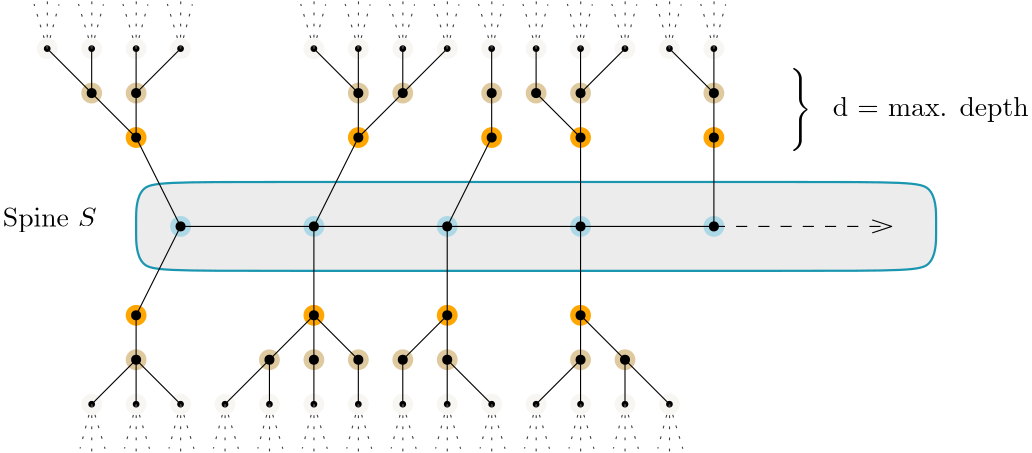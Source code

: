 <?xml version="1.0"?>
<!DOCTYPE ipe SYSTEM "ipe.dtd">
<ipe version="70218" creator="Ipe 7.2.23">
<info created="D:20221018084727" modified="D:20221018191420"/>
<ipestyle name="basic">
<symbol name="arrow/arc(spx)">
<path stroke="sym-stroke" fill="sym-stroke" pen="sym-pen">
0 0 m
-1 0.333 l
-1 -0.333 l
h
</path>
</symbol>
<symbol name="arrow/farc(spx)">
<path stroke="sym-stroke" fill="white" pen="sym-pen">
0 0 m
-1 0.333 l
-1 -0.333 l
h
</path>
</symbol>
<symbol name="arrow/ptarc(spx)">
<path stroke="sym-stroke" fill="sym-stroke" pen="sym-pen">
0 0 m
-1 0.333 l
-0.8 0 l
-1 -0.333 l
h
</path>
</symbol>
<symbol name="arrow/fptarc(spx)">
<path stroke="sym-stroke" fill="white" pen="sym-pen">
0 0 m
-1 0.333 l
-0.8 0 l
-1 -0.333 l
h
</path>
</symbol>
<symbol name="mark/circle(sx)" transformations="translations">
<path fill="sym-stroke">
0.6 0 0 0.6 0 0 e
0.4 0 0 0.4 0 0 e
</path>
</symbol>
<symbol name="mark/disk(sx)" transformations="translations">
<path fill="sym-stroke">
0.6 0 0 0.6 0 0 e
</path>
</symbol>
<symbol name="mark/fdisk(sfx)" transformations="translations">
<group>
<path fill="sym-fill">
0.5 0 0 0.5 0 0 e
</path>
<path fill="sym-stroke" fillrule="eofill">
0.6 0 0 0.6 0 0 e
0.4 0 0 0.4 0 0 e
</path>
</group>
</symbol>
<symbol name="mark/box(sx)" transformations="translations">
<path fill="sym-stroke" fillrule="eofill">
-0.6 -0.6 m
0.6 -0.6 l
0.6 0.6 l
-0.6 0.6 l
h
-0.4 -0.4 m
0.4 -0.4 l
0.4 0.4 l
-0.4 0.4 l
h
</path>
</symbol>
<symbol name="mark/square(sx)" transformations="translations">
<path fill="sym-stroke">
-0.6 -0.6 m
0.6 -0.6 l
0.6 0.6 l
-0.6 0.6 l
h
</path>
</symbol>
<symbol name="mark/fsquare(sfx)" transformations="translations">
<group>
<path fill="sym-fill">
-0.5 -0.5 m
0.5 -0.5 l
0.5 0.5 l
-0.5 0.5 l
h
</path>
<path fill="sym-stroke" fillrule="eofill">
-0.6 -0.6 m
0.6 -0.6 l
0.6 0.6 l
-0.6 0.6 l
h
-0.4 -0.4 m
0.4 -0.4 l
0.4 0.4 l
-0.4 0.4 l
h
</path>
</group>
</symbol>
<symbol name="mark/cross(sx)" transformations="translations">
<group>
<path fill="sym-stroke">
-0.43 -0.57 m
0.57 0.43 l
0.43 0.57 l
-0.57 -0.43 l
h
</path>
<path fill="sym-stroke">
-0.43 0.57 m
0.57 -0.43 l
0.43 -0.57 l
-0.57 0.43 l
h
</path>
</group>
</symbol>
<symbol name="arrow/fnormal(spx)">
<path stroke="sym-stroke" fill="white" pen="sym-pen">
0 0 m
-1 0.333 l
-1 -0.333 l
h
</path>
</symbol>
<symbol name="arrow/pointed(spx)">
<path stroke="sym-stroke" fill="sym-stroke" pen="sym-pen">
0 0 m
-1 0.333 l
-0.8 0 l
-1 -0.333 l
h
</path>
</symbol>
<symbol name="arrow/fpointed(spx)">
<path stroke="sym-stroke" fill="white" pen="sym-pen">
0 0 m
-1 0.333 l
-0.8 0 l
-1 -0.333 l
h
</path>
</symbol>
<symbol name="arrow/linear(spx)">
<path stroke="sym-stroke" pen="sym-pen">
-1 0.333 m
0 0 l
-1 -0.333 l
</path>
</symbol>
<symbol name="arrow/fdouble(spx)">
<path stroke="sym-stroke" fill="white" pen="sym-pen">
0 0 m
-1 0.333 l
-1 -0.333 l
h
-1 0 m
-2 0.333 l
-2 -0.333 l
h
</path>
</symbol>
<symbol name="arrow/double(spx)">
<path stroke="sym-stroke" fill="sym-stroke" pen="sym-pen">
0 0 m
-1 0.333 l
-1 -0.333 l
h
-1 0 m
-2 0.333 l
-2 -0.333 l
h
</path>
</symbol>
<symbol name="arrow/mid-normal(spx)">
<path stroke="sym-stroke" fill="sym-stroke" pen="sym-pen">
0.5 0 m
-0.5 0.333 l
-0.5 -0.333 l
h
</path>
</symbol>
<symbol name="arrow/mid-fnormal(spx)">
<path stroke="sym-stroke" fill="white" pen="sym-pen">
0.5 0 m
-0.5 0.333 l
-0.5 -0.333 l
h
</path>
</symbol>
<symbol name="arrow/mid-pointed(spx)">
<path stroke="sym-stroke" fill="sym-stroke" pen="sym-pen">
0.5 0 m
-0.5 0.333 l
-0.3 0 l
-0.5 -0.333 l
h
</path>
</symbol>
<symbol name="arrow/mid-fpointed(spx)">
<path stroke="sym-stroke" fill="white" pen="sym-pen">
0.5 0 m
-0.5 0.333 l
-0.3 0 l
-0.5 -0.333 l
h
</path>
</symbol>
<symbol name="arrow/mid-double(spx)">
<path stroke="sym-stroke" fill="sym-stroke" pen="sym-pen">
1 0 m
0 0.333 l
0 -0.333 l
h
0 0 m
-1 0.333 l
-1 -0.333 l
h
</path>
</symbol>
<symbol name="arrow/mid-fdouble(spx)">
<path stroke="sym-stroke" fill="white" pen="sym-pen">
1 0 m
0 0.333 l
0 -0.333 l
h
0 0 m
-1 0.333 l
-1 -0.333 l
h
</path>
</symbol>
<anglesize name="22.5 deg" value="22.5"/>
<anglesize name="30 deg" value="30"/>
<anglesize name="45 deg" value="45"/>
<anglesize name="60 deg" value="60"/>
<anglesize name="90 deg" value="90"/>
<arrowsize name="large" value="10"/>
<arrowsize name="small" value="5"/>
<arrowsize name="tiny" value="3"/>
<color name="blue" value="0 0 1"/>
<color name="brown" value="0.647 0.165 0.165"/>
<color name="darkblue" value="0 0 0.545"/>
<color name="darkcyan" value="0 0.545 0.545"/>
<color name="darkgray" value="0.663"/>
<color name="darkgreen" value="0 0.392 0"/>
<color name="darkmagenta" value="0.545 0 0.545"/>
<color name="darkorange" value="1 0.549 0"/>
<color name="darkred" value="0.545 0 0"/>
<color name="gold" value="1 0.843 0"/>
<color name="gray" value="0.745"/>
<color name="green" value="0 1 0"/>
<color name="lightblue" value="0.678 0.847 0.902"/>
<color name="lightcyan" value="0.878 1 1"/>
<color name="lightgray" value="0.827"/>
<color name="lightgreen" value="0.565 0.933 0.565"/>
<color name="lightyellow" value="1 1 0.878"/>
<color name="navy" value="0 0 0.502"/>
<color name="orange" value="1 0.647 0"/>
<color name="pink" value="1 0.753 0.796"/>
<color name="purple" value="0.627 0.125 0.941"/>
<color name="red" value="1 0 0"/>
<color name="seagreen" value="0.18 0.545 0.341"/>
<color name="turquoise" value="0.251 0.878 0.816"/>
<color name="violet" value="0.933 0.51 0.933"/>
<color name="yellow" value="1 1 0"/>
<dashstyle name="dash dot dotted" value="[4 2 1 2 1 2] 0"/>
<dashstyle name="dash dotted" value="[4 2 1 2] 0"/>
<dashstyle name="dashed" value="[4] 0"/>
<dashstyle name="dotted" value="[1 3] 0"/>
<gridsize name="10 pts (~3.5 mm)" value="10"/>
<gridsize name="14 pts (~5 mm)" value="14"/>
<gridsize name="16 pts (~6 mm)" value="16"/>
<gridsize name="20 pts (~7 mm)" value="20"/>
<gridsize name="28 pts (~10 mm)" value="28"/>
<gridsize name="32 pts (~12 mm)" value="32"/>
<gridsize name="4 pts" value="4"/>
<gridsize name="56 pts (~20 mm)" value="56"/>
<gridsize name="8 pts (~3 mm)" value="8"/>
<opacity name="10%" value="0.1"/>
<opacity name="30%" value="0.3"/>
<opacity name="50%" value="0.5"/>
<opacity name="75%" value="0.75"/>
<pen name="fat" value="1.2"/>
<pen name="heavier" value="0.8"/>
<pen name="ultrafat" value="2"/>
<symbolsize name="large" value="5"/>
<symbolsize name="small" value="2"/>
<symbolsize name="tiny" value="1.1"/>
<textsize name="Huge" value="\Huge"/>
<textsize name="LARGE" value="\LARGE"/>
<textsize name="Large" value="\Large"/>
<textsize name="footnote" value="\footnotesize"/>
<textsize name="huge" value="\huge"/>
<textsize name="large" value="\large"/>
<textsize name="small" value="\small"/>
<textsize name="tiny" value="\tiny"/>
<textstyle name="center" begin="\begin{center}" end="\end{center}"/>
<textstyle name="item" begin="\begin{itemize}\item{}" end="\end{itemize}"/>
<textstyle name="itemize" begin="\begin{itemize}" end="\end{itemize}"/>
<tiling name="falling" angle="-60" step="4" width="1"/>
<tiling name="rising" angle="30" step="4" width="1"/>
</ipestyle>
<page>
<layer name="alpha"/>
<view layers="alpha" active="alpha"/>
<path layer="alpha" matrix="1 0 0 1 0 112" stroke="0.102 0.588 0.69" fill="0.922" pen="heavier">
176 608
176 624
192 624
448 624
464 624
464 608
464 608
464 592
448 592
192 592
176 592
176 608 u
</path>
<path matrix="1 0 0 1 108.936 -22.4652" fill="0.678 0.847 0.902">
3.74962 0 0 3.74962 83.0643 742.465 e
</path>
<path matrix="1 0 0 1 156.936 -22.4652" fill="0.678 0.847 0.902">
3.74962 0 0 3.74962 83.0643 742.465 e
</path>
<path matrix="1 0 0 1 204.936 -22.4652" fill="0.678 0.847 0.902">
3.74962 0 0 3.74962 83.0643 742.465 e
</path>
<path matrix="1 0 0 1 252.936 -22.4652" fill="0.678 0.847 0.902">
3.74962 0 0 3.74962 83.0643 742.465 e
</path>
<use matrix="1 0 0 1 -176 0" name="mark/disk(sx)" pos="368 720" size="normal" stroke="black"/>
<use matrix="1 0 0 1 -176 0" name="mark/disk(sx)" pos="416 720" size="normal" stroke="black"/>
<use matrix="1 0 0 1 -176 0" name="mark/disk(sx)" pos="464 720" size="normal" stroke="black"/>
<use matrix="1 0 0 1 -176 0" name="mark/disk(sx)" pos="512 720" size="normal" stroke="black"/>
<path matrix="1 0 0 1 -176 0" stroke="black">
368 720 m
416 720 l
464 720 l
512 720 l
</path>
<path matrix="1 0 0 1 300.936 -22.4652" fill="0.678 0.847 0.902">
3.74962 0 0 3.74962 83.0643 742.465 e
</path>
<use matrix="1 0 0 1 -128 0" name="mark/disk(sx)" pos="512 720" size="normal" stroke="black"/>
<group matrix="1 0 0 1 -18.656 6.79839">
<path matrix="1 0 0 1 191.592 2.73641" fill="1 0.651 0">
3.74962 0 0 3.74962 83.0643 742.465 e
</path>
<use matrix="1 0 0 1 -176 0" name="mark/disk(sx)" pos="450.656 745.202" size="normal" stroke="black"/>
</group>
<group matrix="1 0 0 1 7.9088 2.69377">
<path matrix="1 0 0 1 213.027 6.84104" fill="1 0.651 0">
3.74962 0 0 3.74962 83.0643 742.465 e
</path>
<use matrix="1 0 0 1 -176 0" name="mark/disk(sx)" pos="472.091 749.306" size="normal" stroke="black"/>
</group>
<group matrix="1 0 0 1 5.17239 -6.84609">
<path matrix="1 0 0 1 215.763 32.3809" fill="0.875 0.788 0.624">
3.74962 0 0 3.74962 83.0643 742.465 e
</path>
<use matrix="1 0 0 1 -176 0" name="mark/disk(sx)" pos="474.828 774.846" size="normal" stroke="black"/>
</group>
<group matrix="1 0 0 1 2.3608 -4.56575">
<path matrix="1 0 0 1 186.575 30.1006" fill="0.875 0.788 0.624">
3.74962 0 0 3.74962 83.0643 742.465 e
</path>
<use matrix="1 0 0 1 -176 0" name="mark/disk(sx)" pos="445.639 772.566" size="normal" stroke="black"/>
</group>
<group matrix="1 0 0 1 -25.6849 -3.65361">
<path matrix="1 0 0 1 118.621 29.1884" fill="0.875 0.788 0.624">
3.74962 0 0 3.74962 83.0643 742.465 e
</path>
<use matrix="1 0 0 1 -176 0" name="mark/disk(sx)" pos="377.685 771.654" size="normal" stroke="black"/>
</group>
<group matrix="1 0 0 1 -16.145 -3.65361">
<path matrix="1 0 0 1 93.0807 29.1884" fill="0.875 0.788 0.624">
3.74962 0 0 3.74962 83.0643 742.465 e
</path>
<use matrix="1 0 0 1 -176 0" name="mark/disk(sx)" pos="352.145 771.654" size="normal" stroke="black"/>
</group>
<group matrix="1 0 0 1 -14.2832 5.88625">
<path matrix="1 0 0 1 107.219 3.64855" fill="1 0.651 0">
3.74962 0 0 3.74962 83.0643 742.465 e
</path>
<use matrix="1 0 0 1 -176 0" name="mark/disk(sx)" pos="366.283 746.114" size="normal" stroke="black"/>
</group>
<group matrix="1 0 0 1 -19.8362 28.7273">
<path matrix="1 0 0 1 272.772 -3.19248" fill="0.875 0.788 0.624">
3.74962 0 0 3.74962 83.0643 742.465 e
</path>
<use matrix="1 0 0 1 -176 0" name="mark/disk(sx)" pos="531.836 739.273" size="normal" stroke="black"/>
</group>
<group matrix="1 0 0 1 -52.2171 -32.1554">
<path matrix="1 0 0 1 305.153 -38.3098" fill="0.875 0.788 0.624">
3.74962 0 0 3.74962 83.0643 742.465 e
</path>
<use matrix="1 0 0 1 -176 0" name="mark/disk(sx)" pos="564.217 704.155" size="normal" stroke="black"/>
</group>
<group matrix="1 0 0 1 -20.7484 -9.31436">
<path matrix="1 0 0 1 273.684 -45.1508" fill="1 0.651 0">
3.74962 0 0 3.74962 83.0643 742.465 e
</path>
<use matrix="1 0 0 1 -176 0" name="mark/disk(sx)" pos="532.748 697.314" size="normal" stroke="black"/>
</group>
<group matrix="1 0 0 1 -10.2212 0.225505">
<path matrix="1 0 0 1 279.157 -70.6907" fill="0.875 0.788 0.624">
3.74962 0 0 3.74962 83.0643 742.465 e
</path>
<use matrix="1 0 0 1 -176 0" name="mark/disk(sx)" pos="538.221 671.774" size="normal" stroke="black"/>
</group>
<group matrix="1 0 0 1 -19.4929 1.13764">
<path matrix="1 0 0 1 224.429 -71.6028" fill="0.875 0.788 0.624">
3.74962 0 0 3.74962 83.0643 742.465 e
</path>
<use matrix="1 0 0 1 -176 0" name="mark/disk(sx)" pos="483.493 670.862" size="normal" stroke="black"/>
</group>
<group matrix="1 0 0 1 -4.44265 -5.20974">
<path matrix="1 0 0 1 209.378 -49.2555" fill="1 0.651 0">
3.74962 0 0 3.74962 83.0643 742.465 e
</path>
<use matrix="1 0 0 1 -176 0" name="mark/disk(sx)" pos="468.443 693.21" size="normal" stroke="black"/>
</group>
<group matrix="1 0 0 1 -12.6895 3.41799">
<path matrix="1 0 0 1 201.625 -73.8832" fill="0.875 0.788 0.624">
3.74962 0 0 3.74962 83.0643 742.465 e
</path>
<use matrix="1 0 0 1 -176 0" name="mark/disk(sx)" pos="460.689 668.582" size="normal" stroke="black"/>
</group>
<group matrix="1 0 0 1 3.23536 4.33013">
<path matrix="1 0 0 1 169.7 -74.7953" fill="0.875 0.788 0.624">
3.74962 0 0 3.74962 83.0643 742.465 e
</path>
<use matrix="1 0 0 1 -176 0" name="mark/disk(sx)" pos="428.765 667.67" size="normal" stroke="black"/>
</group>
<group matrix="1 0 0 1 3.65384 -6.12188">
<path matrix="1 0 0 1 153.282 -48.3433" fill="1 0.651 0">
3.74962 0 0 3.74962 83.0643 742.465 e
</path>
<use matrix="1 0 0 1 -176 0" name="mark/disk(sx)" pos="412.346 694.122" size="normal" stroke="black"/>
</group>
<group matrix="1 0 0 1 5.02205 7.97868">
<path matrix="1 0 0 1 151.914 -78.4439" fill="0.875 0.788 0.624">
3.74962 0 0 3.74962 83.0643 742.465 e
</path>
<use matrix="1 0 0 1 -176 0" name="mark/disk(sx)" pos="410.978 664.021" size="normal" stroke="black"/>
</group>
<group matrix="1 0 0 1 6.35267 -2.96698">
<path matrix="1 0 0 1 134.583 -67.4982" fill="0.875 0.788 0.624">
3.74962 0 0 3.74962 83.0643 742.465 e
</path>
<use matrix="1 0 0 1 -176 0" name="mark/disk(sx)" pos="393.647 674.967" size="normal" stroke="black"/>
</group>
<group matrix="1 0 0 1 -5.61787 -7.94615">
<path matrix="1 0 0 1 98.5536 -46.519" fill="1 0.651 0">
3.74962 0 0 3.74962 83.0643 742.465 e
</path>
<use matrix="1 0 0 1 -176 0" name="mark/disk(sx)" pos="357.618 695.946" size="normal" stroke="black"/>
</group>
<group matrix="1 0 0 1 27.2516 54.6856">
<path matrix="1 0 0 1 273.684 -45.1508" fill="1 0.651 0">
3.74962 0 0 3.74962 83.0643 742.465 e
</path>
<use matrix="1 0 0 1 -176 0" name="mark/disk(sx)" pos="532.748 697.314" size="normal" stroke="black"/>
</group>
<group matrix="1 0 0 1 -20.7484 54.6856">
<path matrix="1 0 0 1 273.684 -45.1508" fill="1 0.651 0">
3.74962 0 0 3.74962 83.0643 742.465 e
</path>
<use matrix="1 0 0 1 -176 0" name="mark/disk(sx)" pos="532.748 697.314" size="normal" stroke="black"/>
</group>
<group matrix="1 0 0 1 28.1638 28.7273">
<path matrix="1 0 0 1 272.772 -3.19248" fill="0.875 0.788 0.624">
3.74962 0 0 3.74962 83.0643 742.465 e
</path>
<use matrix="1 0 0 1 -176 0" name="mark/disk(sx)" pos="531.836 739.273" size="normal" stroke="black"/>
</group>
<group matrix="1 0 0 1 -35.8362 28.7273">
<path matrix="1 0 0 1 272.772 -3.19248" fill="0.875 0.788 0.624">
3.74962 0 0 3.74962 83.0643 742.465 e
</path>
<use matrix="1 0 0 1 -176 0" name="mark/disk(sx)" pos="531.836 739.273" size="normal" stroke="black"/>
</group>
<group matrix="1 0 0 1 -99.8362 28.7273">
<path matrix="1 0 0 1 272.772 -3.19248" fill="0.875 0.788 0.624">
3.74962 0 0 3.74962 83.0643 742.465 e
</path>
<use matrix="1 0 0 1 -176 0" name="mark/disk(sx)" pos="531.836 739.273" size="normal" stroke="black"/>
</group>
<group matrix="1 0 0 1 -179.836 -67.2727">
<path matrix="1 0 0 1 272.772 -3.19248" fill="0.875 0.788 0.624">
3.74962 0 0 3.74962 83.0643 742.465 e
</path>
<use matrix="1 0 0 1 -176 0" name="mark/disk(sx)" pos="531.836 739.273" size="normal" stroke="black"/>
</group>
<group matrix="1 0 0 1 5.17239 9.15391">
<path matrix="1 0 0 1 215.763 32.3809" fill="0.969 0.961 0.949">
3.74962 0 0 3.74962 83.0643 742.465 e
</path>
<use matrix="1 0 0 1 -176 0" name="mark/disk(sx)" pos="474.828 774.846" size="small" stroke="black"/>
</group>
<group matrix="1 0 0 1 2.3608 11.4343">
<path matrix="1 0 0 1 186.575 30.1006" fill="0.969 0.961 0.949">
3.74962 0 0 3.74962 83.0643 742.465 e
</path>
<use matrix="1 0 0 1 -176 0" name="mark/disk(sx)" pos="445.639 772.566" size="small" stroke="black"/>
</group>
<group matrix="1 0 0 1 -25.6849 12.3464">
<path matrix="1 0 0 1 118.621 29.1884" fill="0.969 0.961 0.949">
3.74962 0 0 3.74962 83.0643 742.465 e
</path>
<use matrix="1 0 0 1 -176 0" name="mark/disk(sx)" pos="377.685 771.654" size="small" stroke="black"/>
</group>
<group matrix="1 0 0 1 -16.145 12.3464">
<path matrix="1 0 0 1 93.0807 29.1884" fill="0.969 0.961 0.949">
3.74962 0 0 3.74962 83.0643 742.465 e
</path>
<use matrix="1 0 0 1 -176 0" name="mark/disk(sx)" pos="352.145 771.654" size="small" stroke="black"/>
</group>
<group matrix="1 0 0 1 -19.8362 44.7273">
<path matrix="1 0 0 1 272.772 -3.19248" fill="0.969 0.961 0.949">
3.74962 0 0 3.74962 83.0643 742.465 e
</path>
<use matrix="1 0 0 1 -176 0" name="mark/disk(sx)" pos="531.836 739.273" size="small" stroke="black"/>
</group>
<group matrix="1 0 0 1 28.1638 44.7273">
<path matrix="1 0 0 1 272.772 -3.19248" fill="0.969 0.961 0.949">
3.74962 0 0 3.74962 83.0643 742.465 e
</path>
<use matrix="1 0 0 1 -176 0" name="mark/disk(sx)" pos="531.836 739.273" size="small" stroke="black"/>
</group>
<group matrix="1 0 0 1 -35.8362 44.7273">
<path matrix="1 0 0 1 272.772 -3.19248" fill="0.969 0.961 0.949">
3.74962 0 0 3.74962 83.0643 742.465 e
</path>
<use matrix="1 0 0 1 -176 0" name="mark/disk(sx)" pos="531.836 739.273" size="small" stroke="black"/>
</group>
<group matrix="1 0 0 1 -99.8362 44.7273">
<path matrix="1 0 0 1 272.772 -3.19248" fill="0.969 0.961 0.949">
3.74962 0 0 3.74962 83.0643 742.465 e
</path>
<use matrix="1 0 0 1 -176 0" name="mark/disk(sx)" pos="531.836 739.273" size="small" stroke="black"/>
</group>
<group matrix="1 0 0 1 5.17239 -118.846">
<path matrix="1 0 0 1 215.763 32.3809" fill="0.969 0.961 0.949">
3.74962 0 0 3.74962 83.0643 742.465 e
</path>
<use matrix="1 0 0 1 -176 0" name="mark/disk(sx)" pos="474.828 774.846" size="small" stroke="black"/>
</group>
<group matrix="1 0 0 1 2.3608 -116.566">
<path matrix="1 0 0 1 186.575 30.1006" fill="0.969 0.961 0.949">
3.74962 0 0 3.74962 83.0643 742.465 e
</path>
<use matrix="1 0 0 1 -176 0" name="mark/disk(sx)" pos="445.639 772.566" size="small" stroke="black"/>
</group>
<group matrix="1 0 0 1 -25.6849 -115.654">
<path matrix="1 0 0 1 118.621 29.1884" fill="0.969 0.961 0.949">
3.74962 0 0 3.74962 83.0643 742.465 e
</path>
<use matrix="1 0 0 1 -176 0" name="mark/disk(sx)" pos="377.685 771.654" size="small" stroke="black"/>
</group>
<group matrix="1 0 0 1 -16.145 -115.654">
<path matrix="1 0 0 1 93.0807 29.1884" fill="0.969 0.961 0.949">
3.74962 0 0 3.74962 83.0643 742.465 e
</path>
<use matrix="1 0 0 1 -176 0" name="mark/disk(sx)" pos="352.145 771.654" size="small" stroke="black"/>
</group>
<group matrix="1 0 0 1 -19.8362 -83.2727">
<path matrix="1 0 0 1 272.772 -3.19248" fill="0.969 0.961 0.949">
3.74962 0 0 3.74962 83.0643 742.465 e
</path>
<use matrix="1 0 0 1 -176 0" name="mark/disk(sx)" pos="531.836 739.273" size="small" stroke="black"/>
</group>
<group matrix="1 0 0 1 -35.8362 -83.2727">
<path matrix="1 0 0 1 272.772 -3.19248" fill="0.969 0.961 0.949">
3.74962 0 0 3.74962 83.0643 742.465 e
</path>
<use matrix="1 0 0 1 -176 0" name="mark/disk(sx)" pos="531.836 739.273" size="small" stroke="black"/>
</group>
<group matrix="1 0 0 1 -99.8362 -83.2727">
<path matrix="1 0 0 1 272.772 -3.19248" fill="0.969 0.961 0.949">
3.74962 0 0 3.74962 83.0643 742.465 e
</path>
<use matrix="1 0 0 1 -176 0" name="mark/disk(sx)" pos="531.836 739.273" size="small" stroke="black"/>
</group>
<group matrix="1 0 0 1 -32.145 12.3464">
<path matrix="1 0 0 1 93.0807 29.1884" fill="0.969 0.961 0.949">
3.74962 0 0 3.74962 83.0643 742.465 e
</path>
<use matrix="1 0 0 1 -176 0" name="mark/disk(sx)" pos="352.145 771.654" size="small" stroke="black"/>
</group>
<group matrix="1 0 0 1 15.855 12.3464">
<path matrix="1 0 0 1 93.0807 29.1884" fill="0.969 0.961 0.949">
3.74962 0 0 3.74962 83.0643 742.465 e
</path>
<use matrix="1 0 0 1 -176 0" name="mark/disk(sx)" pos="352.145 771.654" size="small" stroke="black"/>
</group>
<group matrix="1 0 0 1 63.855 12.3464">
<path matrix="1 0 0 1 93.0807 29.1884" fill="0.969 0.961 0.949">
3.74962 0 0 3.74962 83.0643 742.465 e
</path>
<use matrix="1 0 0 1 -176 0" name="mark/disk(sx)" pos="352.145 771.654" size="small" stroke="black"/>
</group>
<group matrix="1 0 0 1 111.855 12.3464">
<path matrix="1 0 0 1 93.0807 29.1884" fill="0.969 0.961 0.949">
3.74962 0 0 3.74962 83.0643 742.465 e
</path>
<use matrix="1 0 0 1 -176 0" name="mark/disk(sx)" pos="352.145 771.654" size="small" stroke="black"/>
</group>
<group matrix="1 0 0 1 175.855 12.3464">
<path matrix="1 0 0 1 93.0807 29.1884" fill="0.969 0.961 0.949">
3.74962 0 0 3.74962 83.0643 742.465 e
</path>
<use matrix="1 0 0 1 -176 0" name="mark/disk(sx)" pos="352.145 771.654" size="small" stroke="black"/>
</group>
<group matrix="1 0 0 1 191.855 12.3464">
<path matrix="1 0 0 1 93.0807 29.1884" fill="0.969 0.961 0.949">
3.74962 0 0 3.74962 83.0643 742.465 e
</path>
<use matrix="1 0 0 1 -176 0" name="mark/disk(sx)" pos="352.145 771.654" size="small" stroke="black"/>
</group>
<group matrix="1 0 0 1 6.31509 -115.654">
<path matrix="1 0 0 1 118.621 29.1884" fill="0.969 0.961 0.949">
3.74962 0 0 3.74962 83.0643 742.465 e
</path>
<use matrix="1 0 0 1 -176 0" name="mark/disk(sx)" pos="377.685 771.654" size="small" stroke="black"/>
</group>
<group matrix="1 0 0 1 15.855 -115.654">
<path matrix="1 0 0 1 93.0807 29.1884" fill="0.969 0.961 0.949">
3.74962 0 0 3.74962 83.0643 742.465 e
</path>
<use matrix="1 0 0 1 -176 0" name="mark/disk(sx)" pos="352.145 771.654" size="small" stroke="black"/>
</group>
<group matrix="1 0 0 1 38.3151 -115.654">
<path matrix="1 0 0 1 118.621 29.1884" fill="0.969 0.961 0.949">
3.74962 0 0 3.74962 83.0643 742.465 e
</path>
<use matrix="1 0 0 1 -176 0" name="mark/disk(sx)" pos="377.685 771.654" size="small" stroke="black"/>
</group>
<group matrix="1 0 0 1 47.855 -115.654">
<path matrix="1 0 0 1 93.0807 29.1884" fill="0.969 0.961 0.949">
3.74962 0 0 3.74962 83.0643 742.465 e
</path>
<use matrix="1 0 0 1 -176 0" name="mark/disk(sx)" pos="352.145 771.654" size="small" stroke="black"/>
</group>
<group matrix="1 0 0 1 18.3608 -116.566">
<path matrix="1 0 0 1 186.575 30.1006" fill="0.969 0.961 0.949">
3.74962 0 0 3.74962 83.0643 742.465 e
</path>
<use matrix="1 0 0 1 -176 0" name="mark/disk(sx)" pos="445.639 772.566" size="small" stroke="black"/>
</group>
<group matrix="1 0 0 1 82.3608 -116.566">
<path matrix="1 0 0 1 186.575 30.1006" fill="0.969 0.961 0.949">
3.74962 0 0 3.74962 83.0643 742.465 e
</path>
<use matrix="1 0 0 1 -176 0" name="mark/disk(sx)" pos="445.639 772.566" size="small" stroke="black"/>
</group>
<group matrix="1 0 0 1 98.3608 -116.566">
<path matrix="1 0 0 1 186.575 30.1006" fill="0.969 0.961 0.949">
3.74962 0 0 3.74962 83.0643 742.465 e
</path>
<use matrix="1 0 0 1 -176 0" name="mark/disk(sx)" pos="445.639 772.566" size="small" stroke="black"/>
</group>
<path stroke="black">
336 720 m
384 720 l
</path>
<path stroke="black" dash="dashed" arrow="linear/normal">
384 720 m
448 720 l
</path>
<path stroke="black">
192 720 m
176 752 l
</path>
<path stroke="black">
192 720 m
176 688 l
</path>
<path stroke="black">
240 720 m
240 688 l
</path>
<path stroke="black">
240 720 m
256 752 l
</path>
<path stroke="black">
288 720 m
304 752 l
</path>
<path stroke="black">
288 720 m
288 688 l
</path>
<path stroke="black">
336 720 m
336 752 l
</path>
<path stroke="black">
336 720 m
336 688 l
</path>
<path stroke="black">
384 720 m
384 752 l
</path>
<path stroke="black">
384 752 m
384 768 l
</path>
<path stroke="black">
384 768 m
368 784 l
</path>
<path stroke="black">
384 768 m
384 784 l
</path>
<path stroke="black">
336 752 m
336 768 l
</path>
<path stroke="black">
336 752 m
320 768 l
</path>
<path stroke="black">
336 688 m
352 672 l
</path>
<path stroke="black">
336 688 m
336 672 l
</path>
<path stroke="black">
288 688 m
288 672 l
</path>
<path stroke="black">
288 688 m
272 672 l
</path>
<path stroke="black">
240 688 m
256 672 l
</path>
<path stroke="black">
240 688 m
240 672 l
</path>
<path stroke="black">
240 688 m
224 672 l
</path>
<path stroke="black">
176 688 m
176 672 l
</path>
<path stroke="black">
176 752 m
160 768 l
</path>
<path stroke="black">
176 752 m
176 768 l
</path>
<path stroke="black">
256 752 m
256 768 l
</path>
<path stroke="black">
256 752 m
272 768 l
</path>
<path stroke="black">
304 752 m
304 768 l
</path>
<path stroke="black">
160 768 m
144 784 l
</path>
<path stroke="black">
160 768 m
160 784 l
</path>
<path stroke="black">
176 768 m
176 784 l
</path>
<path stroke="black">
176 768 m
192 784 l
</path>
<path stroke="black">
256 768 m
240 784 l
</path>
<path stroke="black">
256 768 m
256 784 l
</path>
<path stroke="black">
272 768 m
272 784 l
</path>
<path stroke="black">
272 768 m
288 784 l
</path>
<path stroke="black">
304 768 m
304 784 l
</path>
<path stroke="black">
320 768 m
320 784 l
</path>
<path stroke="black">
336 768 m
336 784 l
</path>
<path stroke="black">
336 768 m
352 784 l
</path>
<path stroke="black">
176 672 m
160 656 l
</path>
<path stroke="black">
176 672 m
176 656 l
</path>
<path stroke="black">
176 672 m
192 656 l
</path>
<path stroke="black">
224 672 m
208 656 l
</path>
<path stroke="black">
224 672 m
224 656 l
</path>
<path stroke="black">
240 672 m
240 656 l
</path>
<path stroke="black">
256 672 m
256 656 l
</path>
<path stroke="black">
272 672 m
272 656 l
</path>
<path stroke="black">
288 672 m
288 656 l
</path>
<path stroke="black">
288 672 m
304 656 l
</path>
<path stroke="black">
336 672 m
320 656 l
</path>
<path stroke="black">
336 672 m
336 656 l
</path>
<path stroke="black">
352 672 m
352 656 l
</path>
<path stroke="black">
352 672 m
368 656 l
</path>
<path stroke="0.251" dash="dotted" opacity="75%" stroke-opacity="opaque">
144 784 m
139.252 800.077 l
</path>
<path stroke="0.251" dash="dotted" opacity="75%" stroke-opacity="opaque">
144 784 m
144.058 801.309 l
</path>
<path stroke="0.251" dash="dotted" opacity="75%" stroke-opacity="opaque">
144 784 m
148.248 799.954 l
</path>
<path matrix="1 0 0 1 16 0" stroke="0.251" dash="dotted" opacity="75%" stroke-opacity="opaque">
144 784 m
139.252 800.077 l
</path>
<path matrix="1 0 0 1 16 0" stroke="0.251" dash="dotted" opacity="75%" stroke-opacity="opaque">
144 784 m
144.058 801.309 l
</path>
<path matrix="1 0 0 1 16 0" stroke="0.251" dash="dotted" opacity="75%" stroke-opacity="opaque">
144 784 m
148.248 799.954 l
</path>
<path matrix="1 0 0 1 32 0" stroke="0.251" dash="dotted" opacity="75%" stroke-opacity="opaque">
144 784 m
139.252 800.077 l
</path>
<path matrix="1 0 0 1 32 0" stroke="0.251" dash="dotted" opacity="75%" stroke-opacity="opaque">
144 784 m
144.058 801.309 l
</path>
<path matrix="1 0 0 1 32 0" stroke="0.251" dash="dotted" opacity="75%" stroke-opacity="opaque">
144 784 m
148.248 799.954 l
</path>
<path matrix="1 0 0 1 48 0" stroke="0.251" dash="dotted" opacity="75%" stroke-opacity="opaque">
144 784 m
139.252 800.077 l
</path>
<path matrix="1 0 0 1 48 0" stroke="0.251" dash="dotted" opacity="75%" stroke-opacity="opaque">
144 784 m
144.058 801.309 l
</path>
<path matrix="1 0 0 1 48 0" stroke="0.251" dash="dotted" opacity="75%" stroke-opacity="opaque">
144 784 m
148.248 799.954 l
</path>
<path matrix="1 0 0 1 96 0" stroke="0.251" dash="dotted" opacity="75%" stroke-opacity="opaque">
144 784 m
139.252 800.077 l
</path>
<path matrix="1 0 0 1 96 0" stroke="0.251" dash="dotted" opacity="75%" stroke-opacity="opaque">
144 784 m
144.058 801.309 l
</path>
<path matrix="1 0 0 1 96 0" stroke="0.251" dash="dotted" opacity="75%" stroke-opacity="opaque">
144 784 m
148.248 799.954 l
</path>
<path matrix="1 0 0 1 112 0" stroke="0.251" dash="dotted" opacity="75%" stroke-opacity="opaque">
144 784 m
139.252 800.077 l
</path>
<path matrix="1 0 0 1 112 0" stroke="0.251" dash="dotted" opacity="75%" stroke-opacity="opaque">
144 784 m
144.058 801.309 l
</path>
<path matrix="1 0 0 1 112 0" stroke="0.251" dash="dotted" opacity="75%" stroke-opacity="opaque">
144 784 m
148.248 799.954 l
</path>
<path matrix="1 0 0 1 128 0" stroke="0.251" dash="dotted" opacity="75%" stroke-opacity="opaque">
144 784 m
139.252 800.077 l
</path>
<path matrix="1 0 0 1 128 0" stroke="0.251" dash="dotted" opacity="75%" stroke-opacity="opaque">
144 784 m
144.058 801.309 l
</path>
<path matrix="1 0 0 1 128 0" stroke="0.251" dash="dotted" opacity="75%" stroke-opacity="opaque">
144 784 m
148.248 799.954 l
</path>
<path matrix="1 0 0 1 144 0" stroke="0.251" dash="dotted" opacity="75%" stroke-opacity="opaque">
144 784 m
139.252 800.077 l
</path>
<path matrix="1 0 0 1 144 0" stroke="0.251" dash="dotted" opacity="75%" stroke-opacity="opaque">
144 784 m
144.058 801.309 l
</path>
<path matrix="1 0 0 1 144 0" stroke="0.251" dash="dotted" opacity="75%" stroke-opacity="opaque">
144 784 m
148.248 799.954 l
</path>
<path matrix="1 0 0 1 160 0" stroke="0.251" dash="dotted" opacity="75%" stroke-opacity="opaque">
144 784 m
139.252 800.077 l
</path>
<path matrix="1 0 0 1 160 0" stroke="0.251" dash="dotted" opacity="75%" stroke-opacity="opaque">
144 784 m
144.058 801.309 l
</path>
<path matrix="1 0 0 1 160 0" stroke="0.251" dash="dotted" opacity="75%" stroke-opacity="opaque">
144 784 m
148.248 799.954 l
</path>
<path matrix="1 0 0 1 176 0" stroke="0.251" dash="dotted" opacity="75%" stroke-opacity="opaque">
144 784 m
139.252 800.077 l
</path>
<path matrix="1 0 0 1 176 0" stroke="0.251" dash="dotted" opacity="75%" stroke-opacity="opaque">
144 784 m
144.058 801.309 l
</path>
<path matrix="1 0 0 1 176 0" stroke="0.251" dash="dotted" opacity="75%" stroke-opacity="opaque">
144 784 m
148.248 799.954 l
</path>
<path matrix="1 0 0 1 192 0" stroke="0.251" dash="dotted" opacity="75%" stroke-opacity="opaque">
144 784 m
139.252 800.077 l
</path>
<path matrix="1 0 0 1 192 0" stroke="0.251" dash="dotted" opacity="75%" stroke-opacity="opaque">
144 784 m
144.058 801.309 l
</path>
<path matrix="1 0 0 1 192 0" stroke="0.251" dash="dotted" opacity="75%" stroke-opacity="opaque">
144 784 m
148.248 799.954 l
</path>
<path matrix="1 0 0 1 208 0" stroke="0.251" dash="dotted" opacity="75%" stroke-opacity="opaque">
144 784 m
139.252 800.077 l
</path>
<path matrix="1 0 0 1 208 0" stroke="0.251" dash="dotted" opacity="75%" stroke-opacity="opaque">
144 784 m
144.058 801.309 l
</path>
<path matrix="1 0 0 1 208 0" stroke="0.251" dash="dotted" opacity="75%" stroke-opacity="opaque">
144 784 m
148.248 799.954 l
</path>
<path matrix="1 0 0 1 224 0" stroke="0.251" dash="dotted" opacity="75%" stroke-opacity="opaque">
144 784 m
139.252 800.077 l
</path>
<path matrix="1 0 0 1 224 0" stroke="0.251" dash="dotted" opacity="75%" stroke-opacity="opaque">
144 784 m
144.058 801.309 l
</path>
<path matrix="1 0 0 1 224 0" stroke="0.251" dash="dotted" opacity="75%" stroke-opacity="opaque">
144 784 m
148.248 799.954 l
</path>
<path matrix="1 0 0 1 240 0" stroke="0.251" dash="dotted" opacity="75%" stroke-opacity="opaque">
144 784 m
139.252 800.077 l
</path>
<path matrix="1 0 0 1 240 0" stroke="0.251" dash="dotted" opacity="75%" stroke-opacity="opaque">
144 784 m
144.058 801.309 l
</path>
<path matrix="1 0 0 1 240 0" stroke="0.251" dash="dotted" opacity="75%" stroke-opacity="opaque">
144 784 m
148.248 799.954 l
</path>
<path matrix="-0.999998 -0.00218068 0.00218068 -0.999998 510.329 1440.32" stroke="0.251" dash="dotted" opacity="75%" stroke-opacity="opaque">
144 784 m
139.252 800.077 l
</path>
<path matrix="-0.999998 -0.00218068 0.00218068 -0.999998 510.329 1440.32" stroke="0.251" dash="dotted" opacity="75%" stroke-opacity="opaque">
144 784 m
144.058 801.309 l
</path>
<path matrix="-0.999998 -0.00218068 0.00218068 -0.999998 510.329 1440.32" stroke="0.251" dash="dotted" opacity="75%" stroke-opacity="opaque">
144 784 m
148.248 799.954 l
</path>
<path matrix="-0.999998 -0.00218068 0.00218068 -0.999998 494.329 1440.32" stroke="0.251" dash="dotted" opacity="75%" stroke-opacity="opaque">
144 784 m
139.252 800.077 l
</path>
<path matrix="-0.999998 -0.00218068 0.00218068 -0.999998 494.329 1440.32" stroke="0.251" dash="dotted" opacity="75%" stroke-opacity="opaque">
144 784 m
144.058 801.309 l
</path>
<path matrix="-0.999998 -0.00218068 0.00218068 -0.999998 494.329 1440.32" stroke="0.251" dash="dotted" opacity="75%" stroke-opacity="opaque">
144 784 m
148.248 799.954 l
</path>
<path matrix="-0.999998 -0.00218068 0.00218068 -0.999998 478.329 1440.32" stroke="0.251" dash="dotted" opacity="75%" stroke-opacity="opaque">
144 784 m
139.252 800.077 l
</path>
<path matrix="-0.999998 -0.00218068 0.00218068 -0.999998 478.329 1440.32" stroke="0.251" dash="dotted" opacity="75%" stroke-opacity="opaque">
144 784 m
144.058 801.309 l
</path>
<path matrix="-0.999998 -0.00218068 0.00218068 -0.999998 478.329 1440.32" stroke="0.251" dash="dotted" opacity="75%" stroke-opacity="opaque">
144 784 m
148.248 799.954 l
</path>
<path matrix="-0.999998 -0.00218068 0.00218068 -0.999998 462.329 1440.32" stroke="0.251" dash="dotted" opacity="75%" stroke-opacity="opaque">
144 784 m
139.252 800.077 l
</path>
<path matrix="-0.999998 -0.00218068 0.00218068 -0.999998 462.329 1440.32" stroke="0.251" dash="dotted" opacity="75%" stroke-opacity="opaque">
144 784 m
144.058 801.309 l
</path>
<path matrix="-0.999998 -0.00218068 0.00218068 -0.999998 462.329 1440.32" stroke="0.251" dash="dotted" opacity="75%" stroke-opacity="opaque">
144 784 m
148.248 799.954 l
</path>
<path matrix="-0.999998 -0.00218068 0.00218068 -0.999998 446.329 1440.32" stroke="0.251" dash="dotted" opacity="75%" stroke-opacity="opaque">
144 784 m
139.252 800.077 l
</path>
<path matrix="-0.999998 -0.00218068 0.00218068 -0.999998 446.329 1440.32" stroke="0.251" dash="dotted" opacity="75%" stroke-opacity="opaque">
144 784 m
144.058 801.309 l
</path>
<path matrix="-0.999998 -0.00218068 0.00218068 -0.999998 446.329 1440.32" stroke="0.251" dash="dotted" opacity="75%" stroke-opacity="opaque">
144 784 m
148.248 799.954 l
</path>
<path matrix="-0.999998 -0.00218068 0.00218068 -0.999998 430.329 1440.32" stroke="0.251" dash="dotted" opacity="75%" stroke-opacity="opaque">
144 784 m
139.252 800.077 l
</path>
<path matrix="-0.999998 -0.00218068 0.00218068 -0.999998 430.329 1440.32" stroke="0.251" dash="dotted" opacity="75%" stroke-opacity="opaque">
144 784 m
144.058 801.309 l
</path>
<path matrix="-0.999998 -0.00218068 0.00218068 -0.999998 430.329 1440.32" stroke="0.251" dash="dotted" opacity="75%" stroke-opacity="opaque">
144 784 m
148.248 799.954 l
</path>
<path matrix="-0.999998 -0.00218068 0.00218068 -0.999998 414.329 1440.32" stroke="0.251" dash="dotted" opacity="75%" stroke-opacity="opaque">
144 784 m
139.252 800.077 l
</path>
<path matrix="-0.999998 -0.00218068 0.00218068 -0.999998 414.329 1440.32" stroke="0.251" dash="dotted" opacity="75%" stroke-opacity="opaque">
144 784 m
144.058 801.309 l
</path>
<path matrix="-0.999998 -0.00218068 0.00218068 -0.999998 414.329 1440.32" stroke="0.251" dash="dotted" opacity="75%" stroke-opacity="opaque">
144 784 m
148.248 799.954 l
</path>
<path matrix="-0.999998 -0.00218068 0.00218068 -0.999998 398.329 1440.32" stroke="0.251" dash="dotted" opacity="75%" stroke-opacity="opaque">
144 784 m
139.252 800.077 l
</path>
<path matrix="-0.999998 -0.00218068 0.00218068 -0.999998 398.329 1440.32" stroke="0.251" dash="dotted" opacity="75%" stroke-opacity="opaque">
144 784 m
144.058 801.309 l
</path>
<path matrix="-0.999998 -0.00218068 0.00218068 -0.999998 398.329 1440.32" stroke="0.251" dash="dotted" opacity="75%" stroke-opacity="opaque">
144 784 m
148.248 799.954 l
</path>
<path matrix="-0.999998 -0.00218068 0.00218068 -0.999998 382.329 1440.32" stroke="0.251" dash="dotted" opacity="75%" stroke-opacity="opaque">
144 784 m
139.252 800.077 l
</path>
<path matrix="-0.999998 -0.00218068 0.00218068 -0.999998 382.329 1440.32" stroke="0.251" dash="dotted" opacity="75%" stroke-opacity="opaque">
144 784 m
144.058 801.309 l
</path>
<path matrix="-0.999998 -0.00218068 0.00218068 -0.999998 382.329 1440.32" stroke="0.251" dash="dotted" opacity="75%" stroke-opacity="opaque">
144 784 m
148.248 799.954 l
</path>
<path matrix="-0.999998 -0.00218068 0.00218068 -0.999998 366.329 1440.32" stroke="0.251" dash="dotted" opacity="75%" stroke-opacity="opaque">
144 784 m
139.252 800.077 l
</path>
<path matrix="-0.999998 -0.00218068 0.00218068 -0.999998 366.329 1440.32" stroke="0.251" dash="dotted" opacity="75%" stroke-opacity="opaque">
144 784 m
144.058 801.309 l
</path>
<path matrix="-0.999998 -0.00218068 0.00218068 -0.999998 366.329 1440.32" stroke="0.251" dash="dotted" opacity="75%" stroke-opacity="opaque">
144 784 m
148.248 799.954 l
</path>
<path matrix="-0.999998 -0.00218068 0.00218068 -0.999998 350.329 1440.32" stroke="0.251" dash="dotted" opacity="75%" stroke-opacity="opaque">
144 784 m
139.252 800.077 l
</path>
<path matrix="-0.999998 -0.00218068 0.00218068 -0.999998 350.329 1440.32" stroke="0.251" dash="dotted" opacity="75%" stroke-opacity="opaque">
144 784 m
144.058 801.309 l
</path>
<path matrix="-0.999998 -0.00218068 0.00218068 -0.999998 350.329 1440.32" stroke="0.251" dash="dotted" opacity="75%" stroke-opacity="opaque">
144 784 m
148.248 799.954 l
</path>
<path matrix="-0.999998 -0.00218068 0.00218068 -0.999998 334.329 1440.32" stroke="0.251" dash="dotted" opacity="75%" stroke-opacity="opaque">
144 784 m
139.252 800.077 l
</path>
<path matrix="-0.999998 -0.00218068 0.00218068 -0.999998 334.329 1440.32" stroke="0.251" dash="dotted" opacity="75%" stroke-opacity="opaque">
144 784 m
144.058 801.309 l
</path>
<path matrix="-0.999998 -0.00218068 0.00218068 -0.999998 334.329 1440.32" stroke="0.251" dash="dotted" opacity="75%" stroke-opacity="opaque">
144 784 m
148.248 799.954 l
</path>
<path matrix="-0.999998 -0.00218068 0.00218068 -0.999998 318.329 1440.32" stroke="0.251" dash="dotted" opacity="75%" stroke-opacity="opaque">
144 784 m
139.252 800.077 l
</path>
<path matrix="-0.999998 -0.00218068 0.00218068 -0.999998 318.329 1440.32" stroke="0.251" dash="dotted" opacity="75%" stroke-opacity="opaque">
144 784 m
144.058 801.309 l
</path>
<path matrix="-0.999998 -0.00218068 0.00218068 -0.999998 318.329 1440.32" stroke="0.251" dash="dotted" opacity="75%" stroke-opacity="opaque">
144 784 m
148.248 799.954 l
</path>
<path matrix="-0.999998 -0.00218068 0.00218068 -0.999998 302.329 1440.32" stroke="0.251" dash="dotted" opacity="75%" stroke-opacity="opaque">
144 784 m
139.252 800.077 l
</path>
<path matrix="-0.999998 -0.00218068 0.00218068 -0.999998 302.329 1440.32" stroke="0.251" dash="dotted" opacity="75%" stroke-opacity="opaque">
144 784 m
144.058 801.309 l
</path>
<path matrix="-0.999998 -0.00218068 0.00218068 -0.999998 302.329 1440.32" stroke="0.251" dash="dotted" opacity="75%" stroke-opacity="opaque">
144 784 m
148.248 799.954 l
</path>
<text matrix="1 0 0 6.67749 -20.9148 -4369.77" transformations="translations" pos="432 768" stroke="0" type="label" width="8.025" height="18.518" depth="11.37" valign="baseline" size="Large">\Bigg\}</text>
<text matrix="1 0 0 1 -6.67003 1.75527" transformations="translations" pos="433.434 757.987" stroke="0" type="label" width="70.569" height="6.926" depth="1.93" valign="baseline">d = max. depth</text>
<text transformations="translations" pos="128 720" stroke="0" type="label" width="33.804" height="6.815" depth="1.93" valign="baseline">Spine $S$</text>
</page>
</ipe>
